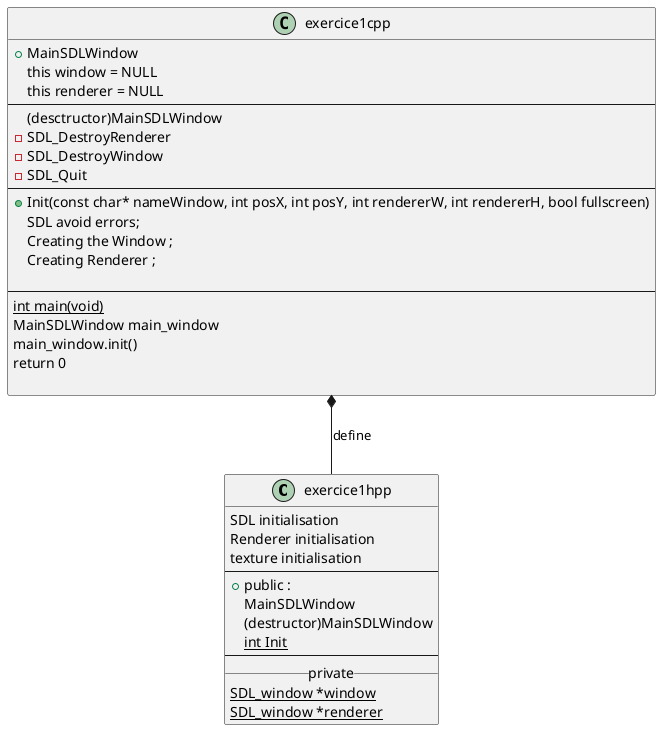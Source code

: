 @startuml classes

class exercice1hpp{
    SDL initialisation
    Renderer initialisation
    texture initialisation
    ---
    +public :
    MainSDLWindow
    (destructor)MainSDLWindow
    {static} int Init
    ---
    __private__
    {static} SDL_window *window
    {static} SDL_window *renderer
}
exercice1cpp *--  exercice1hpp : define
class exercice1cpp{
    +MainSDLWindow
    this window = NULL
    this renderer = NULL
    ---
    (desctructor)MainSDLWindow
    -SDL_DestroyRenderer
    -SDL_DestroyWindow
    -SDL_Quit
    ---
    +Init(const char* nameWindow, int posX, int posY, int rendererW, int rendererH, bool fullscreen)
    SDL avoid errors;
    Creating the Window ;
    Creating Renderer ;
    
    ---
    {static} int main(void)
    MainSDLWindow main_window
    main_window.init()
    return 0

}

@enduml
